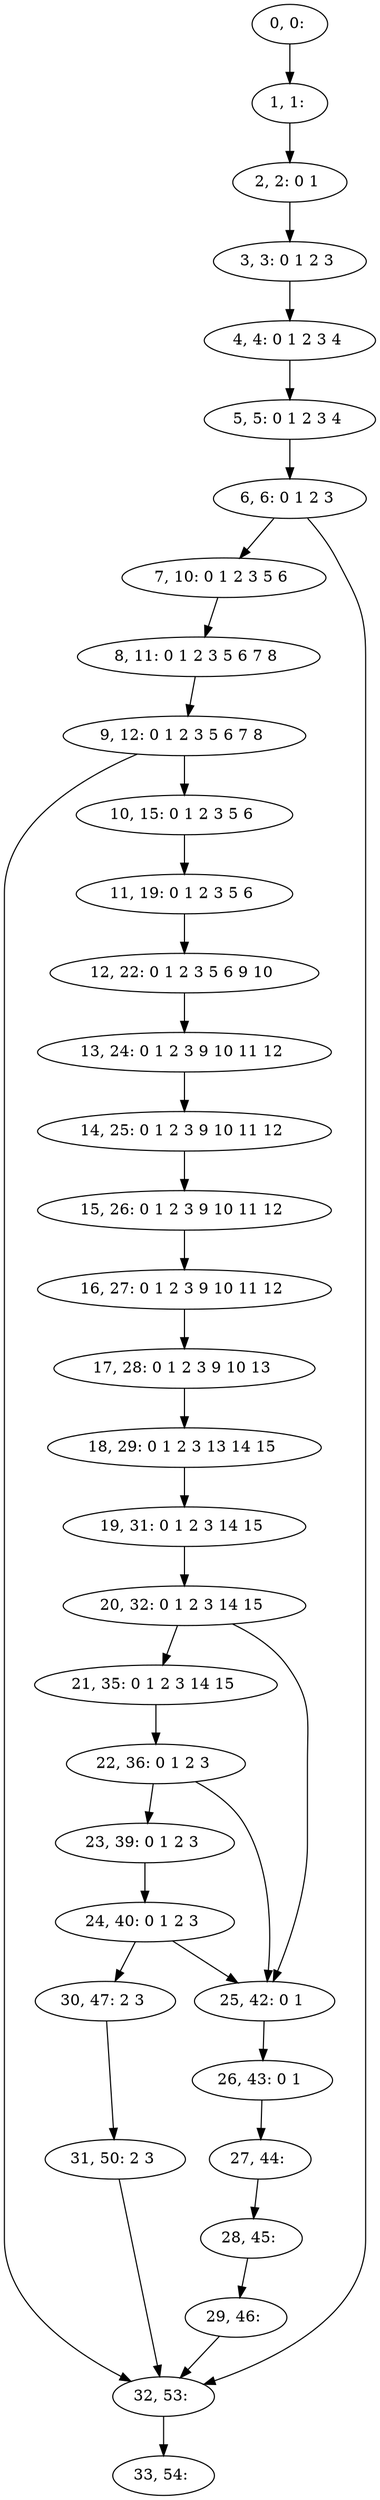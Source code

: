 digraph G {
0[label="0, 0: "];
1[label="1, 1: "];
2[label="2, 2: 0 1 "];
3[label="3, 3: 0 1 2 3 "];
4[label="4, 4: 0 1 2 3 4 "];
5[label="5, 5: 0 1 2 3 4 "];
6[label="6, 6: 0 1 2 3 "];
7[label="7, 10: 0 1 2 3 5 6 "];
8[label="8, 11: 0 1 2 3 5 6 7 8 "];
9[label="9, 12: 0 1 2 3 5 6 7 8 "];
10[label="10, 15: 0 1 2 3 5 6 "];
11[label="11, 19: 0 1 2 3 5 6 "];
12[label="12, 22: 0 1 2 3 5 6 9 10 "];
13[label="13, 24: 0 1 2 3 9 10 11 12 "];
14[label="14, 25: 0 1 2 3 9 10 11 12 "];
15[label="15, 26: 0 1 2 3 9 10 11 12 "];
16[label="16, 27: 0 1 2 3 9 10 11 12 "];
17[label="17, 28: 0 1 2 3 9 10 13 "];
18[label="18, 29: 0 1 2 3 13 14 15 "];
19[label="19, 31: 0 1 2 3 14 15 "];
20[label="20, 32: 0 1 2 3 14 15 "];
21[label="21, 35: 0 1 2 3 14 15 "];
22[label="22, 36: 0 1 2 3 "];
23[label="23, 39: 0 1 2 3 "];
24[label="24, 40: 0 1 2 3 "];
25[label="25, 42: 0 1 "];
26[label="26, 43: 0 1 "];
27[label="27, 44: "];
28[label="28, 45: "];
29[label="29, 46: "];
30[label="30, 47: 2 3 "];
31[label="31, 50: 2 3 "];
32[label="32, 53: "];
33[label="33, 54: "];
0->1 ;
1->2 ;
2->3 ;
3->4 ;
4->5 ;
5->6 ;
6->7 ;
6->32 ;
7->8 ;
8->9 ;
9->10 ;
9->32 ;
10->11 ;
11->12 ;
12->13 ;
13->14 ;
14->15 ;
15->16 ;
16->17 ;
17->18 ;
18->19 ;
19->20 ;
20->21 ;
20->25 ;
21->22 ;
22->23 ;
22->25 ;
23->24 ;
24->25 ;
24->30 ;
25->26 ;
26->27 ;
27->28 ;
28->29 ;
29->32 ;
30->31 ;
31->32 ;
32->33 ;
}
